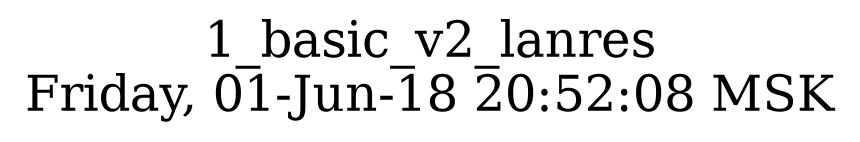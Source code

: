 digraph G {
graph [
  fontsize="24";
  label="1_basic_v2_lanres\nFriday, 01-Jun-18 20:52:08 MSK";
  nojustify=true;
  ordering=out;
  rankdir=LR;
  size="30";
];
}
